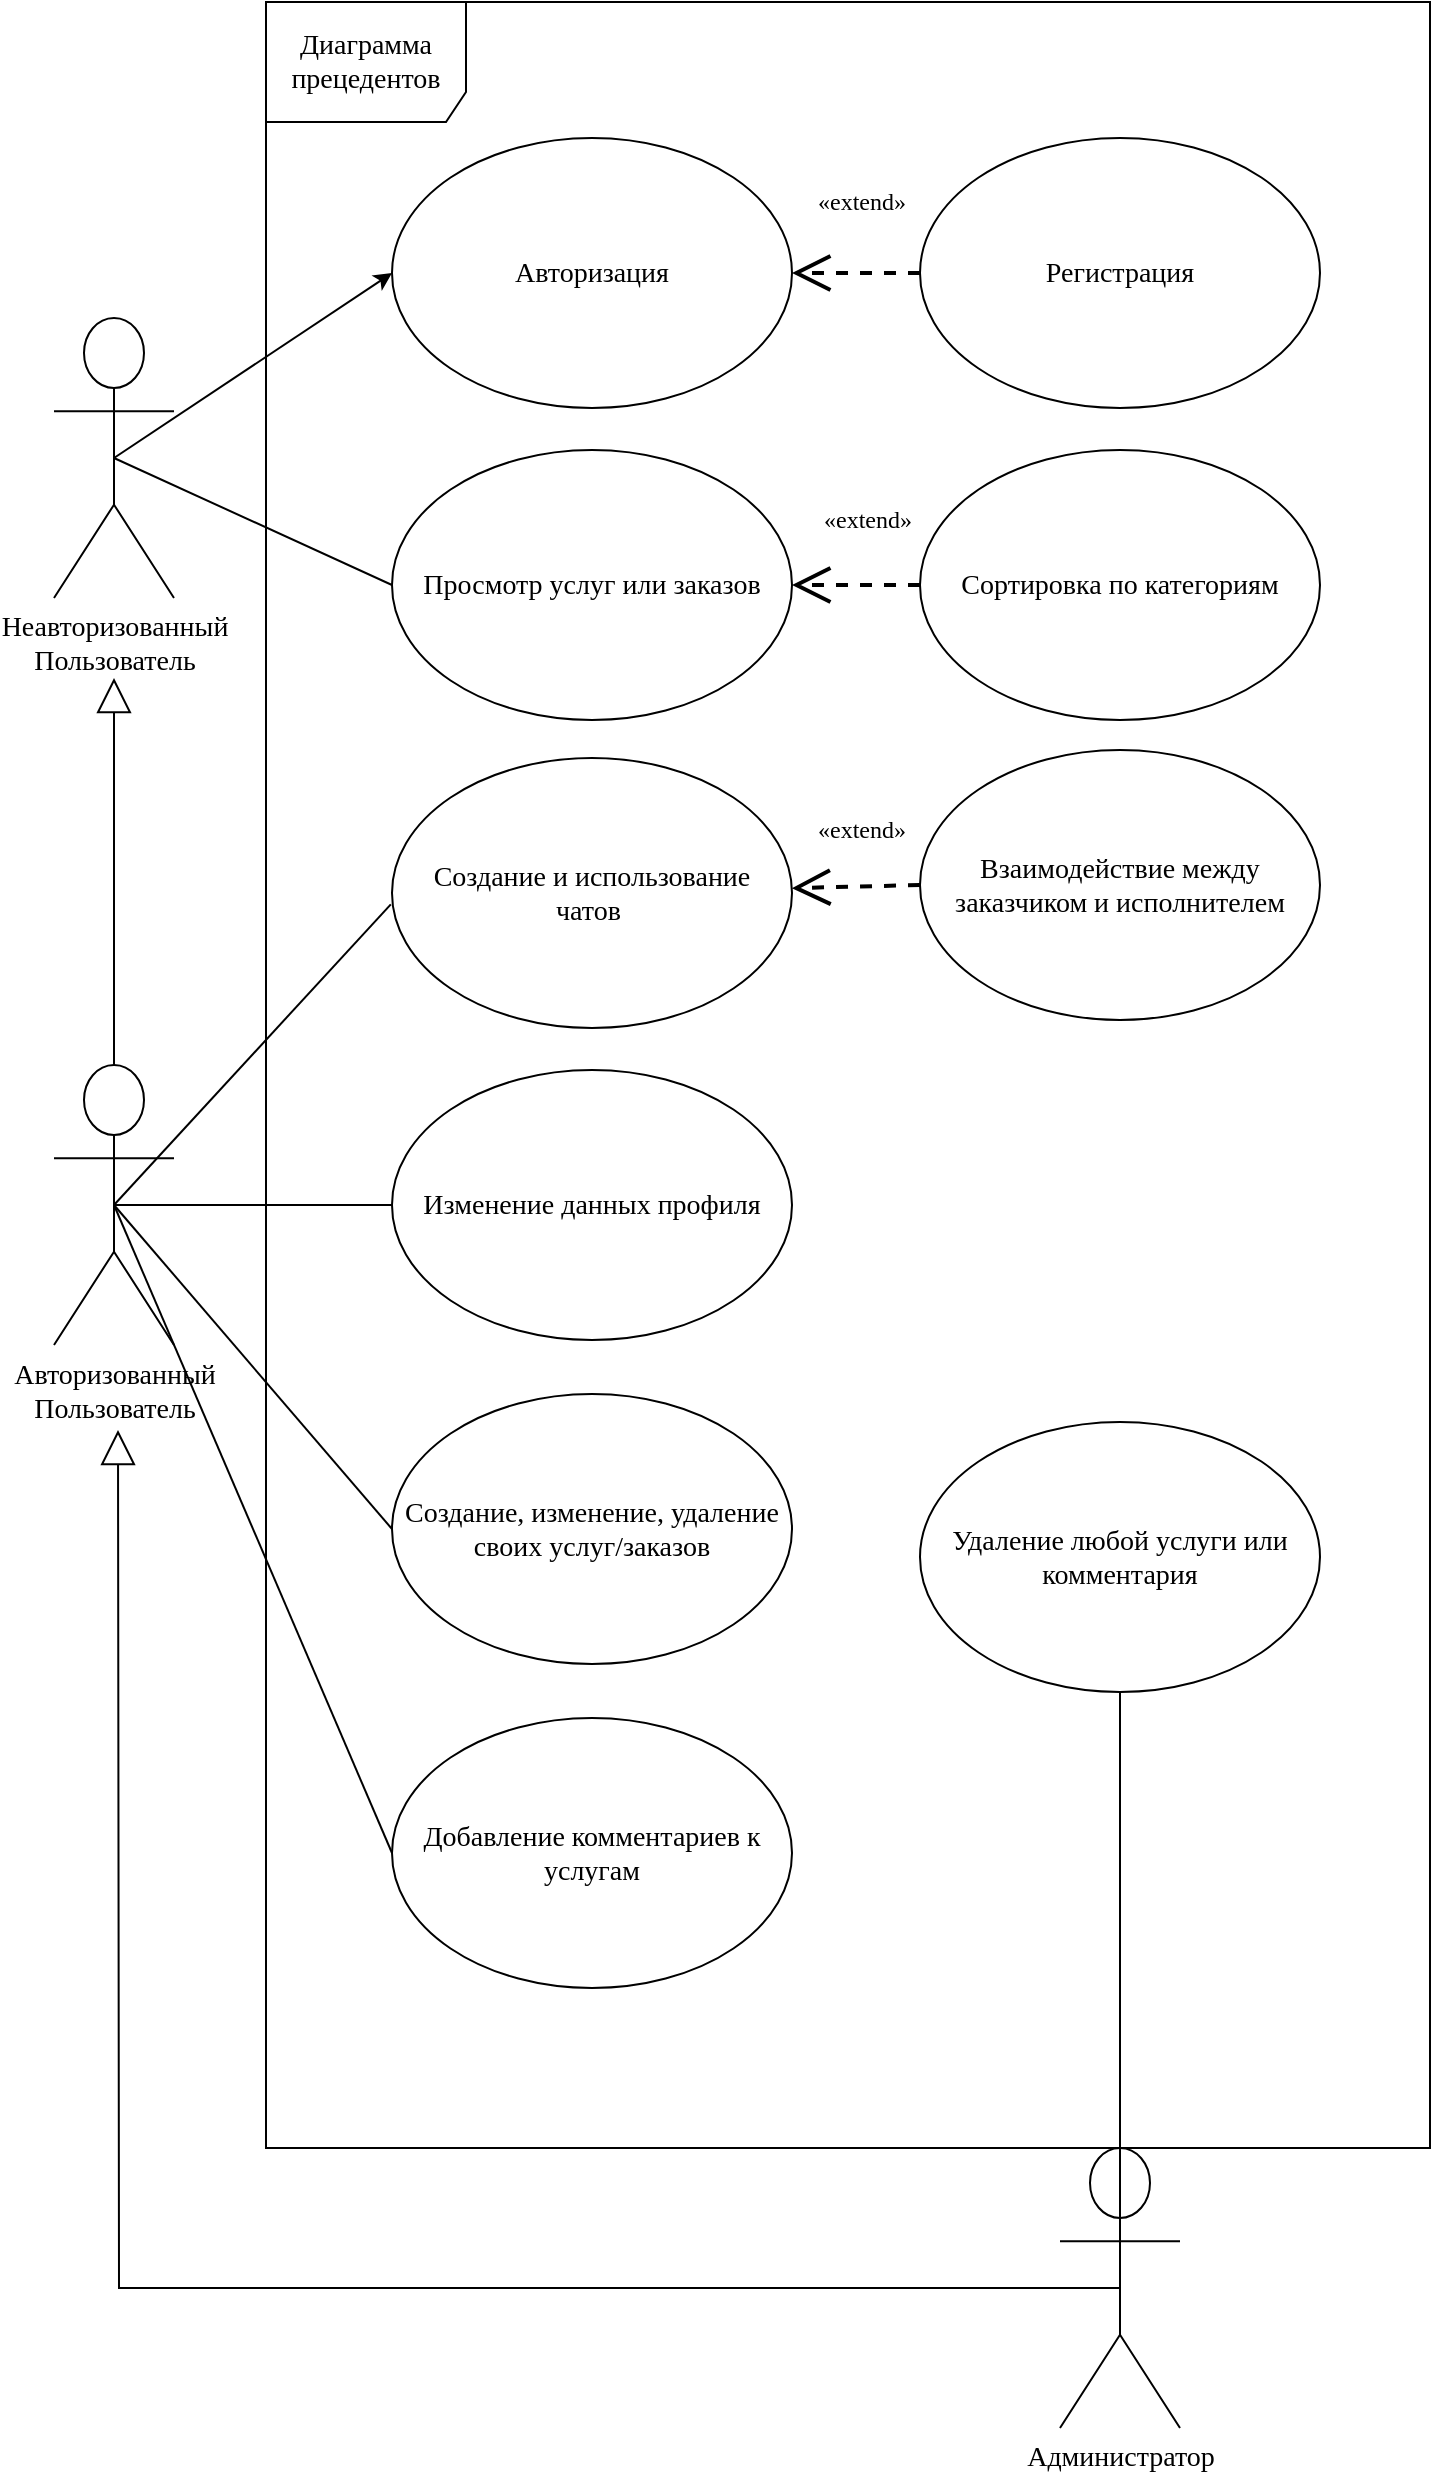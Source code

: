 <mxfile version="21.2.1" type="github">
  <diagram id="Wd_oJn38wZUzVgSo89xS" name="Page-1">
    <mxGraphModel dx="2252" dy="1221" grid="0" gridSize="10" guides="1" tooltips="1" connect="1" arrows="1" fold="1" page="1" pageScale="1" pageWidth="4681" pageHeight="3300" math="0" shadow="0">
      <root>
        <mxCell id="0" />
        <mxCell id="1" parent="0" />
        <mxCell id="pzFhs3liKInP-grsurP8-2" value="&lt;font style=&quot;font-size: 14px&quot;&gt;Диаграмма прецедентов&lt;br&gt;&lt;/font&gt;" style="shape=umlFrame;whiteSpace=wrap;html=1;width=100;height=60;perimeterSpacing=0;shadow=0;fontFamily=GOST type A Regular;fontSource=https%3A%2F%2Fwebfonts.pro%2Flight-fonts%2F123-gost_type_a.html;" parent="1" vertex="1">
          <mxGeometry x="741" y="468" width="582" height="1073" as="geometry" />
        </mxCell>
        <mxCell id="fxZrF64DbxteIdhBLfol-4" style="edgeStyle=orthogonalEdgeStyle;rounded=0;orthogonalLoop=1;jettySize=auto;html=1;exitX=0.5;exitY=0;exitDx=0;exitDy=0;exitPerimeter=0;endArrow=block;endFill=0;endSize=15;" parent="1" source="pzFhs3liKInP-grsurP8-4" edge="1">
          <mxGeometry relative="1" as="geometry">
            <mxPoint x="665" y="806" as="targetPoint" />
          </mxGeometry>
        </mxCell>
        <mxCell id="nJmiCB_akrK5CjOckBDU-5" style="rounded=0;orthogonalLoop=1;jettySize=auto;html=1;exitX=0.5;exitY=0.5;exitDx=0;exitDy=0;exitPerimeter=0;entryX=0;entryY=0.5;entryDx=0;entryDy=0;endArrow=none;endFill=0;" edge="1" parent="1" source="pzFhs3liKInP-grsurP8-4" target="fxZrF64DbxteIdhBLfol-8">
          <mxGeometry relative="1" as="geometry" />
        </mxCell>
        <mxCell id="nJmiCB_akrK5CjOckBDU-7" style="rounded=0;orthogonalLoop=1;jettySize=auto;html=1;exitX=0.5;exitY=0.5;exitDx=0;exitDy=0;exitPerimeter=0;entryX=0;entryY=0.5;entryDx=0;entryDy=0;endArrow=none;endFill=0;startArrow=none;startFill=0;" edge="1" parent="1" source="pzFhs3liKInP-grsurP8-4" target="3QS9H70OiHH0bNNLxcRu-41">
          <mxGeometry relative="1" as="geometry" />
        </mxCell>
        <mxCell id="pzFhs3liKInP-grsurP8-4" value="&lt;span style=&quot;font-size: 14px;&quot;&gt;Авторизованный&lt;br&gt;Пользователь&lt;/span&gt;" style="shape=umlActor;verticalLabelPosition=bottom;verticalAlign=top;html=1;fontFamily=GOST type A Regular;fontSource=https%3A%2F%2Fwebfonts.pro%2Flight-fonts%2F123-gost_type_a.html;" parent="1" vertex="1">
          <mxGeometry x="635" y="999.5" width="60" height="140" as="geometry" />
        </mxCell>
        <mxCell id="75nwqV4LWfnyFNcIzqMc-3" style="edgeStyle=orthogonalEdgeStyle;rounded=0;orthogonalLoop=1;jettySize=auto;html=1;exitX=1;exitY=1;exitDx=0;exitDy=0;entryX=0;entryY=0.5;entryDx=0;entryDy=0;strokeColor=none;startArrow=none;fontFamily=GOST type A Regular;fontSource=https%3A%2F%2Fwebfonts.pro%2Flight-fonts%2F123-gost_type_a.html;" parent="1" source="3QS9H70OiHH0bNNLxcRu-53" edge="1">
          <mxGeometry relative="1" as="geometry">
            <mxPoint x="1096.973" y="845.052" as="sourcePoint" />
            <mxPoint x="1078" y="849.5" as="targetPoint" />
          </mxGeometry>
        </mxCell>
        <mxCell id="_zqxxpLCkDMLm2a-AfCi-23" style="edgeStyle=none;rounded=0;jumpStyle=none;jumpSize=21;orthogonalLoop=1;jettySize=auto;html=1;exitX=0;exitY=0.5;exitDx=0;exitDy=0;entryX=1;entryY=0.5;entryDx=0;entryDy=0;dashed=1;startSize=19;endSize=15;strokeWidth=2;fontFamily=GOST type A Regular;fontSource=https%3A%2F%2Fwebfonts.pro%2Flight-fonts%2F123-gost_type_a.html;endArrow=open;endFill=0;" parent="1" source="3QS9H70OiHH0bNNLxcRu-14" target="3QS9H70OiHH0bNNLxcRu-13" edge="1">
          <mxGeometry relative="1" as="geometry">
            <mxPoint x="1343" y="849.5" as="sourcePoint" />
            <mxPoint x="1278" y="849.5" as="targetPoint" />
          </mxGeometry>
        </mxCell>
        <mxCell id="3QS9H70OiHH0bNNLxcRu-1" value="&lt;font style=&quot;font-size: 14px&quot;&gt;Просмотр услуг или заказов&lt;/font&gt;" style="ellipse;whiteSpace=wrap;html=1;fontFamily=GOST type A Regular;fontSource=https%3A%2F%2Fwebfonts.pro%2Flight-fonts%2F123-gost_type_a.html;" parent="1" vertex="1">
          <mxGeometry x="804" y="692" width="200" height="135" as="geometry" />
        </mxCell>
        <mxCell id="3QS9H70OiHH0bNNLxcRu-2" value="&lt;font style=&quot;font-size: 14px&quot;&gt;Сортировка по категориям&lt;/font&gt;" style="ellipse;whiteSpace=wrap;html=1;fontFamily=GOST type A Regular;fontSource=https%3A%2F%2Fwebfonts.pro%2Flight-fonts%2F123-gost_type_a.html;" parent="1" vertex="1">
          <mxGeometry x="1068" y="692" width="200" height="135" as="geometry" />
        </mxCell>
        <mxCell id="nJmiCB_akrK5CjOckBDU-8" style="edgeStyle=orthogonalEdgeStyle;rounded=0;orthogonalLoop=1;jettySize=auto;html=1;exitX=0.5;exitY=0.5;exitDx=0;exitDy=0;exitPerimeter=0;endSize=15;endArrow=block;endFill=0;" edge="1" parent="1" source="3QS9H70OiHH0bNNLxcRu-10">
          <mxGeometry relative="1" as="geometry">
            <mxPoint x="667" y="1182" as="targetPoint" />
          </mxGeometry>
        </mxCell>
        <mxCell id="3QS9H70OiHH0bNNLxcRu-10" value="&lt;span style=&quot;font-size: 14px;&quot;&gt;Администратор&lt;/span&gt;" style="shape=umlActor;verticalLabelPosition=bottom;verticalAlign=top;html=1;fontFamily=GOST type A Regular;fontSource=https%3A%2F%2Fwebfonts.pro%2Flight-fonts%2F123-gost_type_a.html;" parent="1" vertex="1">
          <mxGeometry x="1138" y="1541" width="60" height="140" as="geometry" />
        </mxCell>
        <mxCell id="3QS9H70OiHH0bNNLxcRu-13" value="&lt;font style=&quot;font-size: 14px&quot;&gt;Авторизация&lt;/font&gt;" style="ellipse;whiteSpace=wrap;html=1;fontFamily=GOST type A Regular;fontSource=https%3A%2F%2Fwebfonts.pro%2Flight-fonts%2F123-gost_type_a.html;" parent="1" vertex="1">
          <mxGeometry x="804" y="536" width="200" height="135" as="geometry" />
        </mxCell>
        <mxCell id="3QS9H70OiHH0bNNLxcRu-14" value="&lt;font style=&quot;font-size: 14px&quot;&gt;Регистрация&lt;/font&gt;" style="ellipse;whiteSpace=wrap;html=1;fontFamily=GOST type A Regular;fontSource=https%3A%2F%2Fwebfonts.pro%2Flight-fonts%2F123-gost_type_a.html;" parent="1" vertex="1">
          <mxGeometry x="1068" y="536" width="200" height="135" as="geometry" />
        </mxCell>
        <mxCell id="3QS9H70OiHH0bNNLxcRu-19" value="&lt;span style=&quot;font-size: 14px;&quot;&gt;Удаление любой услуги или комментария&lt;/span&gt;" style="ellipse;whiteSpace=wrap;html=1;fontFamily=GOST type A Regular;fontSource=https%3A%2F%2Fwebfonts.pro%2Flight-fonts%2F123-gost_type_a.html;" parent="1" vertex="1">
          <mxGeometry x="1068" y="1178" width="200" height="135" as="geometry" />
        </mxCell>
        <mxCell id="3QS9H70OiHH0bNNLxcRu-20" value="" style="endArrow=none;html=1;exitX=0.5;exitY=0.5;exitDx=0;exitDy=0;exitPerimeter=0;entryX=0.5;entryY=1;entryDx=0;entryDy=0;fontFamily=GOST type A Regular;fontSource=https%3A%2F%2Fwebfonts.pro%2Flight-fonts%2F123-gost_type_a.html;" parent="1" source="3QS9H70OiHH0bNNLxcRu-10" target="3QS9H70OiHH0bNNLxcRu-19" edge="1">
          <mxGeometry width="50" height="50" relative="1" as="geometry">
            <mxPoint x="1727" y="706" as="sourcePoint" />
            <mxPoint x="1320" y="658.5" as="targetPoint" />
          </mxGeometry>
        </mxCell>
        <mxCell id="nJmiCB_akrK5CjOckBDU-6" style="rounded=0;orthogonalLoop=1;jettySize=auto;html=1;exitX=0;exitY=0.5;exitDx=0;exitDy=0;entryX=0.5;entryY=0.5;entryDx=0;entryDy=0;entryPerimeter=0;endArrow=none;endFill=0;" edge="1" parent="1" source="3QS9H70OiHH0bNNLxcRu-21" target="pzFhs3liKInP-grsurP8-4">
          <mxGeometry relative="1" as="geometry" />
        </mxCell>
        <mxCell id="3QS9H70OiHH0bNNLxcRu-21" value="&lt;font style=&quot;font-size: 14px&quot;&gt;Создание, изменение, удаление своих услуг/заказов&lt;/font&gt;" style="ellipse;whiteSpace=wrap;html=1;fontFamily=GOST type A Regular;fontSource=https%3A%2F%2Fwebfonts.pro%2Flight-fonts%2F123-gost_type_a.html;" parent="1" vertex="1">
          <mxGeometry x="804" y="1164" width="200" height="135" as="geometry" />
        </mxCell>
        <mxCell id="3QS9H70OiHH0bNNLxcRu-56" style="rounded=0;orthogonalLoop=1;jettySize=auto;html=1;exitX=0.5;exitY=0.5;exitDx=0;exitDy=0;exitPerimeter=0;entryX=0;entryY=0.5;entryDx=0;entryDy=0;fontFamily=GOST type A Regular;fontSource=https%3A%2F%2Fwebfonts.pro%2Flight-fonts%2F123-gost_type_a.html;" parent="1" source="3QS9H70OiHH0bNNLxcRu-36" target="3QS9H70OiHH0bNNLxcRu-13" edge="1">
          <mxGeometry relative="1" as="geometry" />
        </mxCell>
        <mxCell id="3QS9H70OiHH0bNNLxcRu-36" value="&lt;span style=&quot;font-size: 14px;&quot;&gt;Неавторизованный&lt;br&gt;Пользователь&lt;/span&gt;" style="shape=umlActor;verticalLabelPosition=bottom;verticalAlign=top;html=1;fontFamily=GOST type A Regular;fontSource=https%3A%2F%2Fwebfonts.pro%2Flight-fonts%2F123-gost_type_a.html;" parent="1" vertex="1">
          <mxGeometry x="635" y="626" width="60" height="140" as="geometry" />
        </mxCell>
        <mxCell id="3QS9H70OiHH0bNNLxcRu-37" value="" style="endArrow=none;html=1;exitX=0;exitY=0.5;exitDx=0;exitDy=0;entryX=0.5;entryY=0.5;entryDx=0;entryDy=0;fontFamily=GOST type A Regular;fontSource=https%3A%2F%2Fwebfonts.pro%2Flight-fonts%2F123-gost_type_a.html;entryPerimeter=0;" parent="1" source="3QS9H70OiHH0bNNLxcRu-1" target="3QS9H70OiHH0bNNLxcRu-36" edge="1">
          <mxGeometry width="50" height="50" relative="1" as="geometry">
            <mxPoint x="672" y="624" as="sourcePoint" />
            <mxPoint x="874.0" y="629.5" as="targetPoint" />
          </mxGeometry>
        </mxCell>
        <mxCell id="3QS9H70OiHH0bNNLxcRu-41" value="&lt;span style=&quot;font-size: 14px;&quot;&gt;Добавление комментариев к услугам&lt;/span&gt;" style="ellipse;whiteSpace=wrap;html=1;fontFamily=GOST type A Regular;fontSource=https%3A%2F%2Fwebfonts.pro%2Flight-fonts%2F123-gost_type_a.html;" parent="1" vertex="1">
          <mxGeometry x="804" y="1326" width="200" height="135" as="geometry" />
        </mxCell>
        <mxCell id="3QS9H70OiHH0bNNLxcRu-44" value="&lt;span style=&quot;font-size: 14px;&quot;&gt;Создание и использование&lt;br&gt;чатов&amp;nbsp;&lt;/span&gt;" style="ellipse;whiteSpace=wrap;html=1;fontFamily=GOST type A Regular;fontSource=https%3A%2F%2Fwebfonts.pro%2Flight-fonts%2F123-gost_type_a.html;" parent="1" vertex="1">
          <mxGeometry x="804" y="846" width="200" height="135" as="geometry" />
        </mxCell>
        <mxCell id="3QS9H70OiHH0bNNLxcRu-49" value="" style="endArrow=none;html=1;exitX=-0.003;exitY=0.542;exitDx=0;exitDy=0;fontFamily=GOST type A Regular;fontSource=https%3A%2F%2Fwebfonts.pro%2Flight-fonts%2F123-gost_type_a.html;entryX=0.5;entryY=0.5;entryDx=0;entryDy=0;entryPerimeter=0;exitPerimeter=0;" parent="1" source="3QS9H70OiHH0bNNLxcRu-44" target="pzFhs3liKInP-grsurP8-4" edge="1">
          <mxGeometry width="50" height="50" relative="1" as="geometry">
            <mxPoint x="819.0" y="765.5" as="sourcePoint" />
            <mxPoint x="1297" y="1075" as="targetPoint" />
          </mxGeometry>
        </mxCell>
        <mxCell id="3QS9H70OiHH0bNNLxcRu-50" value="&lt;span style=&quot;font-size: 14px;&quot;&gt;Взаимодействие между заказчиком и исполнителем&lt;/span&gt;" style="ellipse;whiteSpace=wrap;html=1;fontFamily=GOST type A Regular;fontSource=https%3A%2F%2Fwebfonts.pro%2Flight-fonts%2F123-gost_type_a.html;" parent="1" vertex="1">
          <mxGeometry x="1068" y="842" width="200" height="135" as="geometry" />
        </mxCell>
        <mxCell id="3QS9H70OiHH0bNNLxcRu-53" value="«extend»" style="text;html=1;strokeColor=none;fillColor=none;align=center;verticalAlign=middle;whiteSpace=wrap;rounded=0;shadow=0;fontFamily=GOST type A Regular;fontSource=https%3A%2F%2Fwebfonts.pro%2Flight-fonts%2F123-gost_type_a.html;" parent="1" vertex="1">
          <mxGeometry x="1019" y="872" width="40" height="20" as="geometry" />
        </mxCell>
        <mxCell id="3QS9H70OiHH0bNNLxcRu-54" value="" style="edgeStyle=orthogonalEdgeStyle;rounded=0;orthogonalLoop=1;jettySize=auto;html=1;exitX=1;exitY=1;exitDx=0;exitDy=0;entryX=0;entryY=0.5;entryDx=0;entryDy=0;strokeColor=none;endArrow=none;fontFamily=GOST type A Regular;fontSource=https%3A%2F%2Fwebfonts.pro%2Flight-fonts%2F123-gost_type_a.html;" parent="1" target="3QS9H70OiHH0bNNLxcRu-53" edge="1">
          <mxGeometry relative="1" as="geometry">
            <mxPoint x="1096.973" y="845.052" as="sourcePoint" />
            <mxPoint x="1078" y="849.5" as="targetPoint" />
          </mxGeometry>
        </mxCell>
        <mxCell id="fxZrF64DbxteIdhBLfol-8" value="&lt;span style=&quot;font-size: 14px;&quot;&gt;Изменение данных профиля&lt;/span&gt;" style="ellipse;whiteSpace=wrap;html=1;fontFamily=GOST type A Regular;fontSource=https%3A%2F%2Fwebfonts.pro%2Flight-fonts%2F123-gost_type_a.html;" parent="1" vertex="1">
          <mxGeometry x="804" y="1002" width="200" height="135" as="geometry" />
        </mxCell>
        <mxCell id="nJmiCB_akrK5CjOckBDU-1" value="«extend»" style="text;html=1;strokeColor=none;fillColor=none;align=center;verticalAlign=middle;whiteSpace=wrap;rounded=0;shadow=0;fontFamily=GOST type A Regular;fontSource=https%3A%2F%2Fwebfonts.pro%2Flight-fonts%2F123-gost_type_a.html;" vertex="1" parent="1">
          <mxGeometry x="1022" y="717" width="40" height="20" as="geometry" />
        </mxCell>
        <mxCell id="nJmiCB_akrK5CjOckBDU-2" value="«extend»" style="text;html=1;strokeColor=none;fillColor=none;align=center;verticalAlign=middle;whiteSpace=wrap;rounded=0;shadow=0;fontFamily=GOST type A Regular;fontSource=https%3A%2F%2Fwebfonts.pro%2Flight-fonts%2F123-gost_type_a.html;" vertex="1" parent="1">
          <mxGeometry x="1019" y="558" width="40" height="20" as="geometry" />
        </mxCell>
        <mxCell id="nJmiCB_akrK5CjOckBDU-3" style="edgeStyle=none;rounded=0;jumpStyle=none;jumpSize=21;orthogonalLoop=1;jettySize=auto;html=1;exitX=0;exitY=0.5;exitDx=0;exitDy=0;dashed=1;startSize=19;endSize=15;strokeWidth=2;fontFamily=GOST type A Regular;fontSource=https%3A%2F%2Fwebfonts.pro%2Flight-fonts%2F123-gost_type_a.html;endArrow=open;endFill=0;" edge="1" parent="1" source="3QS9H70OiHH0bNNLxcRu-50" target="3QS9H70OiHH0bNNLxcRu-44">
          <mxGeometry relative="1" as="geometry">
            <mxPoint x="1102" y="932" as="sourcePoint" />
            <mxPoint x="1002" y="932" as="targetPoint" />
          </mxGeometry>
        </mxCell>
        <mxCell id="nJmiCB_akrK5CjOckBDU-4" style="edgeStyle=none;rounded=0;jumpStyle=none;jumpSize=21;orthogonalLoop=1;jettySize=auto;html=1;exitX=0;exitY=0.5;exitDx=0;exitDy=0;entryX=1;entryY=0.5;entryDx=0;entryDy=0;dashed=1;startSize=19;endSize=15;strokeWidth=2;fontFamily=GOST type A Regular;fontSource=https%3A%2F%2Fwebfonts.pro%2Flight-fonts%2F123-gost_type_a.html;endArrow=open;endFill=0;" edge="1" parent="1" source="3QS9H70OiHH0bNNLxcRu-2" target="3QS9H70OiHH0bNNLxcRu-1">
          <mxGeometry relative="1" as="geometry">
            <mxPoint x="1069.5" y="788" as="sourcePoint" />
            <mxPoint x="1008.5" y="788" as="targetPoint" />
          </mxGeometry>
        </mxCell>
      </root>
    </mxGraphModel>
  </diagram>
</mxfile>
